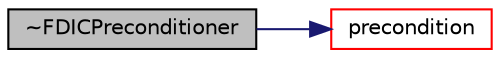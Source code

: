 digraph "~FDICPreconditioner"
{
  bgcolor="transparent";
  edge [fontname="Helvetica",fontsize="10",labelfontname="Helvetica",labelfontsize="10"];
  node [fontname="Helvetica",fontsize="10",shape=record];
  rankdir="LR";
  Node9 [label="~FDICPreconditioner",height=0.2,width=0.4,color="black", fillcolor="grey75", style="filled", fontcolor="black"];
  Node9 -> Node10 [color="midnightblue",fontsize="10",style="solid",fontname="Helvetica"];
  Node10 [label="precondition",height=0.2,width=0.4,color="red",URL="$a27957.html#a42d7d978aff9dd42518052155211d753",tooltip="Return wA the preconditioned form of residual rA. "];
}
